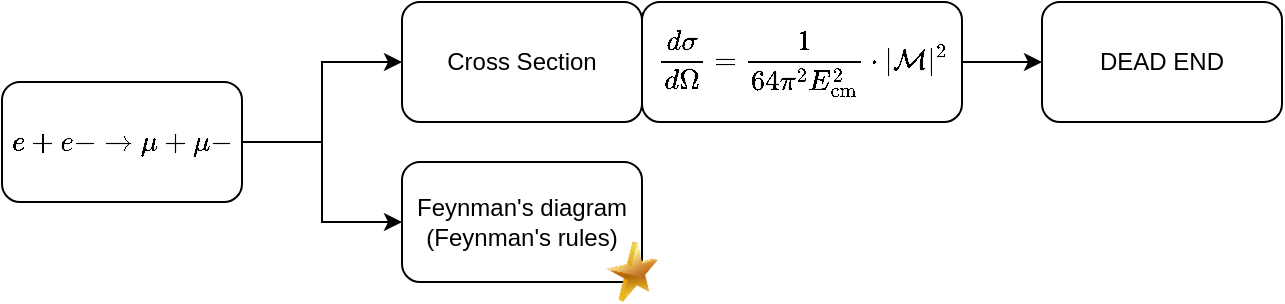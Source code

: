 <mxfile version="16.0.0" type="github" pages="3">
  <diagram id="XS5NZsYhdVDpkxtMLIYf" name="Contents">
    <mxGraphModel dx="1186" dy="499" grid="1" gridSize="10" guides="1" tooltips="1" connect="1" arrows="1" fold="1" page="1" pageScale="1" pageWidth="850" pageHeight="1100" math="1" shadow="0">
      <root>
        <mxCell id="Z3eSaY7nEmQp83t4JaP1-0" />
        <mxCell id="Z3eSaY7nEmQp83t4JaP1-1" parent="Z3eSaY7nEmQp83t4JaP1-0" />
        <mxCell id="vQvPMugCWMnJx9Grhl2Z-1" value="" style="edgeStyle=orthogonalEdgeStyle;rounded=0;orthogonalLoop=1;jettySize=auto;html=1;" parent="Z3eSaY7nEmQp83t4JaP1-1" source="lZN4m0LRA45M3t4RuXkj-0" target="vQvPMugCWMnJx9Grhl2Z-0" edge="1">
          <mxGeometry relative="1" as="geometry" />
        </mxCell>
        <mxCell id="vQvPMugCWMnJx9Grhl2Z-5" style="edgeStyle=orthogonalEdgeStyle;rounded=0;orthogonalLoop=1;jettySize=auto;html=1;entryX=0;entryY=0.5;entryDx=0;entryDy=0;" parent="Z3eSaY7nEmQp83t4JaP1-1" source="lZN4m0LRA45M3t4RuXkj-0" target="vQvPMugCWMnJx9Grhl2Z-4" edge="1">
          <mxGeometry relative="1" as="geometry" />
        </mxCell>
        <mxCell id="lZN4m0LRA45M3t4RuXkj-0" value="$$e+e-\to\mu+\mu-$$" style="rounded=1;whiteSpace=wrap;html=1;" parent="Z3eSaY7nEmQp83t4JaP1-1" vertex="1">
          <mxGeometry x="40" y="90" width="120" height="60" as="geometry" />
        </mxCell>
        <mxCell id="vQvPMugCWMnJx9Grhl2Z-0" value="Cross Section" style="whiteSpace=wrap;html=1;rounded=1;" parent="Z3eSaY7nEmQp83t4JaP1-1" vertex="1">
          <mxGeometry x="240" y="50" width="120" height="60" as="geometry" />
        </mxCell>
        <mxCell id="vQvPMugCWMnJx9Grhl2Z-7" value="" style="edgeStyle=orthogonalEdgeStyle;rounded=0;orthogonalLoop=1;jettySize=auto;html=1;" parent="Z3eSaY7nEmQp83t4JaP1-1" source="vQvPMugCWMnJx9Grhl2Z-2" target="vQvPMugCWMnJx9Grhl2Z-6" edge="1">
          <mxGeometry relative="1" as="geometry" />
        </mxCell>
        <mxCell id="vQvPMugCWMnJx9Grhl2Z-2" value="$$\frac{d \sigma}{d \Omega}=\frac{1}{64 \pi^{2} E_{\mathrm{cm}}^{2}} \cdot|\mathcal{M}|^{2}$$" style="rounded=1;whiteSpace=wrap;html=1;" parent="Z3eSaY7nEmQp83t4JaP1-1" vertex="1">
          <mxGeometry x="360" y="50" width="160" height="60" as="geometry" />
        </mxCell>
        <mxCell id="vQvPMugCWMnJx9Grhl2Z-4" value="Feynman&#39;s diagram&lt;br&gt;(Feynman&#39;s rules)" style="rounded=1;whiteSpace=wrap;html=1;" parent="Z3eSaY7nEmQp83t4JaP1-1" vertex="1">
          <mxGeometry x="240" y="130" width="120" height="60" as="geometry" />
        </mxCell>
        <mxCell id="vQvPMugCWMnJx9Grhl2Z-6" value="DEAD END" style="rounded=1;whiteSpace=wrap;html=1;" parent="Z3eSaY7nEmQp83t4JaP1-1" vertex="1">
          <mxGeometry x="560" y="50" width="120" height="60" as="geometry" />
        </mxCell>
        <mxCell id="qaS2kFJzMprLW8xb901b-0" value="" style="image;html=1;image=img/lib/clip_art/general/Star_128x128.png" parent="Z3eSaY7nEmQp83t4JaP1-1" vertex="1">
          <mxGeometry x="340" y="170" width="30" height="30" as="geometry" />
        </mxCell>
      </root>
    </mxGraphModel>
  </diagram>
  <diagram id="3fMimIrCuo9KCQnrETgy" name="Center of mass model of e+e- Annihilation">
    <mxGraphModel dx="1186" dy="499" grid="1" gridSize="10" guides="1" tooltips="1" connect="1" arrows="1" fold="1" page="1" pageScale="1" pageWidth="850" pageHeight="1100" math="1" shadow="0">
      <root>
        <mxCell id="yK0ir2uRmSv_IbER57dE-0" />
        <mxCell id="yK0ir2uRmSv_IbER57dE-1" parent="yK0ir2uRmSv_IbER57dE-0" />
        <mxCell id="ihXd_GU8iQ0Z5vv8orbL-0" value="Center-of-Mass model" style="whiteSpace=wrap;html=1;rounded=1;" vertex="1" parent="yK0ir2uRmSv_IbER57dE-1">
          <mxGeometry x="160" width="120" height="60" as="geometry" />
        </mxCell>
        <mxCell id="ihXd_GU8iQ0Z5vv8orbL-1" style="edgeStyle=orthogonalEdgeStyle;rounded=0;orthogonalLoop=1;jettySize=auto;html=1;entryX=0;entryY=0.5;entryDx=0;entryDy=0;" edge="1" parent="yK0ir2uRmSv_IbER57dE-1" source="ihXd_GU8iQ0Z5vv8orbL-2" target="ihXd_GU8iQ0Z5vv8orbL-5">
          <mxGeometry relative="1" as="geometry" />
        </mxCell>
        <mxCell id="ihXd_GU8iQ0Z5vv8orbL-2" value="Conservation of Momentum&amp;nbsp;" style="whiteSpace=wrap;html=1;rounded=1;" vertex="1" parent="yK0ir2uRmSv_IbER57dE-1">
          <mxGeometry x="160" y="80" width="120" height="60" as="geometry" />
        </mxCell>
        <mxCell id="ihXd_GU8iQ0Z5vv8orbL-3" style="edgeStyle=orthogonalEdgeStyle;rounded=0;orthogonalLoop=1;jettySize=auto;html=1;entryX=0;entryY=0.5;entryDx=0;entryDy=0;" edge="1" parent="yK0ir2uRmSv_IbER57dE-1" source="ihXd_GU8iQ0Z5vv8orbL-4" target="ihXd_GU8iQ0Z5vv8orbL-5">
          <mxGeometry relative="1" as="geometry" />
        </mxCell>
        <mxCell id="ihXd_GU8iQ0Z5vv8orbL-4" value="Energy \(&amp;gt;&amp;gt;\) Mass" style="whiteSpace=wrap;html=1;rounded=1;" vertex="1" parent="yK0ir2uRmSv_IbER57dE-1">
          <mxGeometry x="160" y="160" width="120" height="60" as="geometry" />
        </mxCell>
        <mxCell id="ihXd_GU8iQ0Z5vv8orbL-5" value="$$|\mathbf{p}|=\left|\mathbf{p}^{\prime}\right|=|\mathbf{k}|=\left|\mathbf{k}^{\prime}\right|=E \equiv E_{\mathrm{cm}} / 2$$" style="rounded=1;whiteSpace=wrap;html=1;" vertex="1" parent="yK0ir2uRmSv_IbER57dE-1">
          <mxGeometry x="320" y="120" width="240" height="60" as="geometry" />
        </mxCell>
        <mxCell id="eCxXJJobvqJ6Iow8f0sI-0" value="$$e+e-\to\mu+\mu-$$" style="rounded=1;whiteSpace=wrap;html=1;" vertex="1" parent="yK0ir2uRmSv_IbER57dE-1">
          <mxGeometry y="120" width="120" height="60" as="geometry" />
        </mxCell>
        <mxCell id="eCxXJJobvqJ6Iow8f0sI-3" value="" style="edgeStyle=orthogonalEdgeStyle;rounded=0;orthogonalLoop=1;jettySize=auto;html=1;" edge="1" parent="yK0ir2uRmSv_IbER57dE-1" source="eCxXJJobvqJ6Iow8f0sI-1" target="eCxXJJobvqJ6Iow8f0sI-2">
          <mxGeometry relative="1" as="geometry" />
        </mxCell>
        <mxCell id="eCxXJJobvqJ6Iow8f0sI-5" style="edgeStyle=orthogonalEdgeStyle;rounded=0;orthogonalLoop=1;jettySize=auto;html=1;entryX=0;entryY=0.5;entryDx=0;entryDy=0;" edge="1" parent="yK0ir2uRmSv_IbER57dE-1" source="eCxXJJobvqJ6Iow8f0sI-1" target="eCxXJJobvqJ6Iow8f0sI-4">
          <mxGeometry relative="1" as="geometry" />
        </mxCell>
        <mxCell id="eCxXJJobvqJ6Iow8f0sI-1" value="Both spin 1/2" style="rounded=1;whiteSpace=wrap;html=1;" vertex="1" parent="yK0ir2uRmSv_IbER57dE-1">
          <mxGeometry x="160" y="240" width="120" height="60" as="geometry" />
        </mxCell>
        <mxCell id="eCxXJJobvqJ6Iow8f0sI-2" value="\(e+e-\) unpolarized" style="whiteSpace=wrap;html=1;rounded=1;" vertex="1" parent="yK0ir2uRmSv_IbER57dE-1">
          <mxGeometry x="320" y="210" width="120" height="60" as="geometry" />
        </mxCell>
        <mxCell id="eCxXJJobvqJ6Iow8f0sI-4" value="\(\mu+\mu-\) blind to detector" style="whiteSpace=wrap;html=1;rounded=1;" vertex="1" parent="yK0ir2uRmSv_IbER57dE-1">
          <mxGeometry x="320" y="290" width="120" height="60" as="geometry" />
        </mxCell>
        <mxCell id="eCxXJJobvqJ6Iow8f0sI-6" value="" style="endArrow=classic;html=1;rounded=0;entryX=0;entryY=0.5;entryDx=0;entryDy=0;exitX=1;exitY=0.5;exitDx=0;exitDy=0;" edge="1" parent="yK0ir2uRmSv_IbER57dE-1" source="eCxXJJobvqJ6Iow8f0sI-0" target="ihXd_GU8iQ0Z5vv8orbL-0">
          <mxGeometry width="50" height="50" relative="1" as="geometry">
            <mxPoint x="120" y="130" as="sourcePoint" />
            <mxPoint x="90" y="270" as="targetPoint" />
          </mxGeometry>
        </mxCell>
        <mxCell id="eCxXJJobvqJ6Iow8f0sI-7" value="" style="endArrow=classic;html=1;rounded=0;entryX=0;entryY=0.5;entryDx=0;entryDy=0;exitX=1;exitY=0.5;exitDx=0;exitDy=0;" edge="1" parent="yK0ir2uRmSv_IbER57dE-1" source="eCxXJJobvqJ6Iow8f0sI-0" target="ihXd_GU8iQ0Z5vv8orbL-2">
          <mxGeometry width="50" height="50" relative="1" as="geometry">
            <mxPoint x="90" y="280" as="sourcePoint" />
            <mxPoint x="140" y="230" as="targetPoint" />
          </mxGeometry>
        </mxCell>
        <mxCell id="eCxXJJobvqJ6Iow8f0sI-8" value="" style="endArrow=classic;html=1;rounded=0;entryX=0;entryY=0.5;entryDx=0;entryDy=0;exitX=1;exitY=0.5;exitDx=0;exitDy=0;" edge="1" parent="yK0ir2uRmSv_IbER57dE-1" source="eCxXJJobvqJ6Iow8f0sI-0" target="ihXd_GU8iQ0Z5vv8orbL-4">
          <mxGeometry width="50" height="50" relative="1" as="geometry">
            <mxPoint x="50" y="290" as="sourcePoint" />
            <mxPoint x="100" y="240" as="targetPoint" />
          </mxGeometry>
        </mxCell>
        <mxCell id="eCxXJJobvqJ6Iow8f0sI-10" value="" style="endArrow=classic;html=1;rounded=0;entryX=0;entryY=0.5;entryDx=0;entryDy=0;exitX=1;exitY=0.5;exitDx=0;exitDy=0;" edge="1" parent="yK0ir2uRmSv_IbER57dE-1" source="eCxXJJobvqJ6Iow8f0sI-0" target="eCxXJJobvqJ6Iow8f0sI-1">
          <mxGeometry width="50" height="50" relative="1" as="geometry">
            <mxPoint x="60" y="290" as="sourcePoint" />
            <mxPoint x="110" y="240" as="targetPoint" />
          </mxGeometry>
        </mxCell>
      </root>
    </mxGraphModel>
  </diagram>
  <diagram id="iFd7teKLrNy8ccLWuwIt" name="Why we need Feynman diagram?">
    <mxGraphModel dx="1186" dy="499" grid="1" gridSize="10" guides="1" tooltips="1" connect="1" arrows="1" fold="1" page="1" pageScale="1" pageWidth="850" pageHeight="1100" math="1" shadow="0">
      <root>
        <mxCell id="FVgiOC4YXO0VKu60sSpL-0" />
        <mxCell id="FVgiOC4YXO0VKu60sSpL-1" parent="FVgiOC4YXO0VKu60sSpL-0" />
      </root>
    </mxGraphModel>
  </diagram>
</mxfile>
